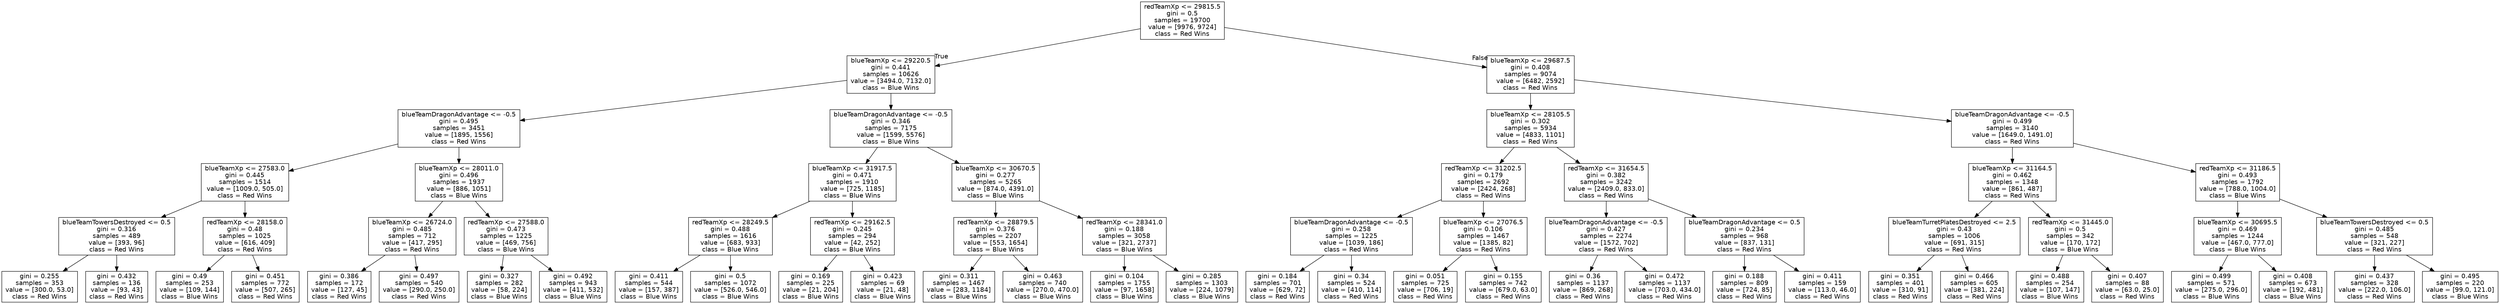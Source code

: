 digraph Tree {
node [shape=box, fontname="helvetica"] ;
edge [fontname="helvetica"] ;
0 [label="redTeamXp <= 29815.5\ngini = 0.5\nsamples = 19700\nvalue = [9976, 9724]\nclass = Red Wins"] ;
1 [label="blueTeamXp <= 29220.5\ngini = 0.441\nsamples = 10626\nvalue = [3494.0, 7132.0]\nclass = Blue Wins"] ;
0 -> 1 [labeldistance=2.5, labelangle=45, headlabel="True"] ;
2 [label="blueTeamDragonAdvantage <= -0.5\ngini = 0.495\nsamples = 3451\nvalue = [1895, 1556]\nclass = Red Wins"] ;
1 -> 2 ;
3 [label="blueTeamXp <= 27583.0\ngini = 0.445\nsamples = 1514\nvalue = [1009.0, 505.0]\nclass = Red Wins"] ;
2 -> 3 ;
4 [label="blueTeamTowersDestroyed <= 0.5\ngini = 0.316\nsamples = 489\nvalue = [393, 96]\nclass = Red Wins"] ;
3 -> 4 ;
5 [label="gini = 0.255\nsamples = 353\nvalue = [300.0, 53.0]\nclass = Red Wins"] ;
4 -> 5 ;
6 [label="gini = 0.432\nsamples = 136\nvalue = [93, 43]\nclass = Red Wins"] ;
4 -> 6 ;
7 [label="redTeamXp <= 28158.0\ngini = 0.48\nsamples = 1025\nvalue = [616, 409]\nclass = Red Wins"] ;
3 -> 7 ;
8 [label="gini = 0.49\nsamples = 253\nvalue = [109, 144]\nclass = Blue Wins"] ;
7 -> 8 ;
9 [label="gini = 0.451\nsamples = 772\nvalue = [507, 265]\nclass = Red Wins"] ;
7 -> 9 ;
10 [label="blueTeamXp <= 28011.0\ngini = 0.496\nsamples = 1937\nvalue = [886, 1051]\nclass = Blue Wins"] ;
2 -> 10 ;
11 [label="blueTeamXp <= 26724.0\ngini = 0.485\nsamples = 712\nvalue = [417, 295]\nclass = Red Wins"] ;
10 -> 11 ;
12 [label="gini = 0.386\nsamples = 172\nvalue = [127, 45]\nclass = Red Wins"] ;
11 -> 12 ;
13 [label="gini = 0.497\nsamples = 540\nvalue = [290.0, 250.0]\nclass = Red Wins"] ;
11 -> 13 ;
14 [label="redTeamXp <= 27588.0\ngini = 0.473\nsamples = 1225\nvalue = [469, 756]\nclass = Blue Wins"] ;
10 -> 14 ;
15 [label="gini = 0.327\nsamples = 282\nvalue = [58, 224]\nclass = Blue Wins"] ;
14 -> 15 ;
16 [label="gini = 0.492\nsamples = 943\nvalue = [411, 532]\nclass = Blue Wins"] ;
14 -> 16 ;
17 [label="blueTeamDragonAdvantage <= -0.5\ngini = 0.346\nsamples = 7175\nvalue = [1599, 5576]\nclass = Blue Wins"] ;
1 -> 17 ;
18 [label="blueTeamXp <= 31917.5\ngini = 0.471\nsamples = 1910\nvalue = [725, 1185]\nclass = Blue Wins"] ;
17 -> 18 ;
19 [label="redTeamXp <= 28249.5\ngini = 0.488\nsamples = 1616\nvalue = [683, 933]\nclass = Blue Wins"] ;
18 -> 19 ;
20 [label="gini = 0.411\nsamples = 544\nvalue = [157, 387]\nclass = Blue Wins"] ;
19 -> 20 ;
21 [label="gini = 0.5\nsamples = 1072\nvalue = [526.0, 546.0]\nclass = Blue Wins"] ;
19 -> 21 ;
22 [label="redTeamXp <= 29162.5\ngini = 0.245\nsamples = 294\nvalue = [42, 252]\nclass = Blue Wins"] ;
18 -> 22 ;
23 [label="gini = 0.169\nsamples = 225\nvalue = [21, 204]\nclass = Blue Wins"] ;
22 -> 23 ;
24 [label="gini = 0.423\nsamples = 69\nvalue = [21, 48]\nclass = Blue Wins"] ;
22 -> 24 ;
25 [label="blueTeamXp <= 30670.5\ngini = 0.277\nsamples = 5265\nvalue = [874.0, 4391.0]\nclass = Blue Wins"] ;
17 -> 25 ;
26 [label="redTeamXp <= 28879.5\ngini = 0.376\nsamples = 2207\nvalue = [553, 1654]\nclass = Blue Wins"] ;
25 -> 26 ;
27 [label="gini = 0.311\nsamples = 1467\nvalue = [283, 1184]\nclass = Blue Wins"] ;
26 -> 27 ;
28 [label="gini = 0.463\nsamples = 740\nvalue = [270.0, 470.0]\nclass = Blue Wins"] ;
26 -> 28 ;
29 [label="redTeamXp <= 28341.0\ngini = 0.188\nsamples = 3058\nvalue = [321, 2737]\nclass = Blue Wins"] ;
25 -> 29 ;
30 [label="gini = 0.104\nsamples = 1755\nvalue = [97, 1658]\nclass = Blue Wins"] ;
29 -> 30 ;
31 [label="gini = 0.285\nsamples = 1303\nvalue = [224, 1079]\nclass = Blue Wins"] ;
29 -> 31 ;
32 [label="blueTeamXp <= 29687.5\ngini = 0.408\nsamples = 9074\nvalue = [6482, 2592]\nclass = Red Wins"] ;
0 -> 32 [labeldistance=2.5, labelangle=-45, headlabel="False"] ;
33 [label="blueTeamXp <= 28105.5\ngini = 0.302\nsamples = 5934\nvalue = [4833, 1101]\nclass = Red Wins"] ;
32 -> 33 ;
34 [label="redTeamXp <= 31202.5\ngini = 0.179\nsamples = 2692\nvalue = [2424, 268]\nclass = Red Wins"] ;
33 -> 34 ;
35 [label="blueTeamDragonAdvantage <= -0.5\ngini = 0.258\nsamples = 1225\nvalue = [1039, 186]\nclass = Red Wins"] ;
34 -> 35 ;
36 [label="gini = 0.184\nsamples = 701\nvalue = [629, 72]\nclass = Red Wins"] ;
35 -> 36 ;
37 [label="gini = 0.34\nsamples = 524\nvalue = [410, 114]\nclass = Red Wins"] ;
35 -> 37 ;
38 [label="blueTeamXp <= 27076.5\ngini = 0.106\nsamples = 1467\nvalue = [1385, 82]\nclass = Red Wins"] ;
34 -> 38 ;
39 [label="gini = 0.051\nsamples = 725\nvalue = [706, 19]\nclass = Red Wins"] ;
38 -> 39 ;
40 [label="gini = 0.155\nsamples = 742\nvalue = [679.0, 63.0]\nclass = Red Wins"] ;
38 -> 40 ;
41 [label="redTeamXp <= 31654.5\ngini = 0.382\nsamples = 3242\nvalue = [2409.0, 833.0]\nclass = Red Wins"] ;
33 -> 41 ;
42 [label="blueTeamDragonAdvantage <= -0.5\ngini = 0.427\nsamples = 2274\nvalue = [1572, 702]\nclass = Red Wins"] ;
41 -> 42 ;
43 [label="gini = 0.36\nsamples = 1137\nvalue = [869, 268]\nclass = Red Wins"] ;
42 -> 43 ;
44 [label="gini = 0.472\nsamples = 1137\nvalue = [703.0, 434.0]\nclass = Red Wins"] ;
42 -> 44 ;
45 [label="blueTeamDragonAdvantage <= 0.5\ngini = 0.234\nsamples = 968\nvalue = [837, 131]\nclass = Red Wins"] ;
41 -> 45 ;
46 [label="gini = 0.188\nsamples = 809\nvalue = [724, 85]\nclass = Red Wins"] ;
45 -> 46 ;
47 [label="gini = 0.411\nsamples = 159\nvalue = [113.0, 46.0]\nclass = Red Wins"] ;
45 -> 47 ;
48 [label="blueTeamDragonAdvantage <= -0.5\ngini = 0.499\nsamples = 3140\nvalue = [1649.0, 1491.0]\nclass = Red Wins"] ;
32 -> 48 ;
49 [label="blueTeamXp <= 31164.5\ngini = 0.462\nsamples = 1348\nvalue = [861, 487]\nclass = Red Wins"] ;
48 -> 49 ;
50 [label="blueTeamTurretPlatesDestroyed <= 2.5\ngini = 0.43\nsamples = 1006\nvalue = [691, 315]\nclass = Red Wins"] ;
49 -> 50 ;
51 [label="gini = 0.351\nsamples = 401\nvalue = [310, 91]\nclass = Red Wins"] ;
50 -> 51 ;
52 [label="gini = 0.466\nsamples = 605\nvalue = [381, 224]\nclass = Red Wins"] ;
50 -> 52 ;
53 [label="redTeamXp <= 31445.0\ngini = 0.5\nsamples = 342\nvalue = [170, 172]\nclass = Blue Wins"] ;
49 -> 53 ;
54 [label="gini = 0.488\nsamples = 254\nvalue = [107, 147]\nclass = Blue Wins"] ;
53 -> 54 ;
55 [label="gini = 0.407\nsamples = 88\nvalue = [63.0, 25.0]\nclass = Red Wins"] ;
53 -> 55 ;
56 [label="redTeamXp <= 31186.5\ngini = 0.493\nsamples = 1792\nvalue = [788.0, 1004.0]\nclass = Blue Wins"] ;
48 -> 56 ;
57 [label="blueTeamXp <= 30695.5\ngini = 0.469\nsamples = 1244\nvalue = [467.0, 777.0]\nclass = Blue Wins"] ;
56 -> 57 ;
58 [label="gini = 0.499\nsamples = 571\nvalue = [275.0, 296.0]\nclass = Blue Wins"] ;
57 -> 58 ;
59 [label="gini = 0.408\nsamples = 673\nvalue = [192, 481]\nclass = Blue Wins"] ;
57 -> 59 ;
60 [label="blueTeamTowersDestroyed <= 0.5\ngini = 0.485\nsamples = 548\nvalue = [321, 227]\nclass = Red Wins"] ;
56 -> 60 ;
61 [label="gini = 0.437\nsamples = 328\nvalue = [222.0, 106.0]\nclass = Red Wins"] ;
60 -> 61 ;
62 [label="gini = 0.495\nsamples = 220\nvalue = [99.0, 121.0]\nclass = Blue Wins"] ;
60 -> 62 ;
}